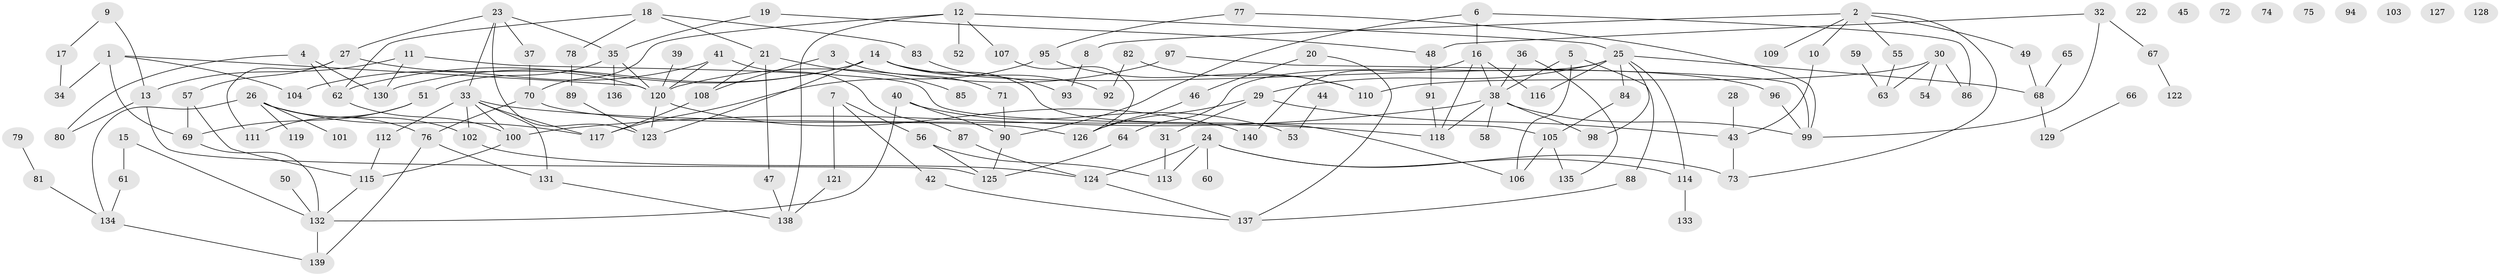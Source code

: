 // coarse degree distribution, {4: 0.12244897959183673, 6: 0.04081632653061224, 2: 0.24489795918367346, 3: 0.16326530612244897, 7: 0.02040816326530612, 5: 0.07142857142857142, 0: 0.09183673469387756, 8: 0.05102040816326531, 9: 0.02040816326530612, 1: 0.17346938775510204}
// Generated by graph-tools (version 1.1) at 2025/41/03/06/25 10:41:21]
// undirected, 140 vertices, 188 edges
graph export_dot {
graph [start="1"]
  node [color=gray90,style=filled];
  1;
  2;
  3;
  4;
  5;
  6;
  7;
  8;
  9;
  10;
  11;
  12;
  13;
  14;
  15;
  16;
  17;
  18;
  19;
  20;
  21;
  22;
  23;
  24;
  25;
  26;
  27;
  28;
  29;
  30;
  31;
  32;
  33;
  34;
  35;
  36;
  37;
  38;
  39;
  40;
  41;
  42;
  43;
  44;
  45;
  46;
  47;
  48;
  49;
  50;
  51;
  52;
  53;
  54;
  55;
  56;
  57;
  58;
  59;
  60;
  61;
  62;
  63;
  64;
  65;
  66;
  67;
  68;
  69;
  70;
  71;
  72;
  73;
  74;
  75;
  76;
  77;
  78;
  79;
  80;
  81;
  82;
  83;
  84;
  85;
  86;
  87;
  88;
  89;
  90;
  91;
  92;
  93;
  94;
  95;
  96;
  97;
  98;
  99;
  100;
  101;
  102;
  103;
  104;
  105;
  106;
  107;
  108;
  109;
  110;
  111;
  112;
  113;
  114;
  115;
  116;
  117;
  118;
  119;
  120;
  121;
  122;
  123;
  124;
  125;
  126;
  127;
  128;
  129;
  130;
  131;
  132;
  133;
  134;
  135;
  136;
  137;
  138;
  139;
  140;
  1 -- 34;
  1 -- 69;
  1 -- 104;
  1 -- 120;
  2 -- 8;
  2 -- 10;
  2 -- 49;
  2 -- 55;
  2 -- 73;
  2 -- 109;
  3 -- 71;
  3 -- 108;
  4 -- 62;
  4 -- 80;
  4 -- 130;
  5 -- 38;
  5 -- 88;
  5 -- 106;
  6 -- 16;
  6 -- 86;
  6 -- 90;
  7 -- 42;
  7 -- 56;
  7 -- 121;
  8 -- 93;
  9 -- 13;
  9 -- 17;
  10 -- 43;
  11 -- 13;
  11 -- 105;
  11 -- 130;
  12 -- 25;
  12 -- 52;
  12 -- 70;
  12 -- 107;
  12 -- 138;
  13 -- 80;
  13 -- 125;
  14 -- 62;
  14 -- 92;
  14 -- 96;
  14 -- 106;
  14 -- 123;
  14 -- 130;
  15 -- 61;
  15 -- 132;
  16 -- 38;
  16 -- 116;
  16 -- 118;
  16 -- 140;
  17 -- 34;
  18 -- 21;
  18 -- 62;
  18 -- 78;
  18 -- 83;
  19 -- 35;
  19 -- 48;
  20 -- 46;
  20 -- 137;
  21 -- 47;
  21 -- 85;
  21 -- 108;
  23 -- 27;
  23 -- 33;
  23 -- 35;
  23 -- 37;
  23 -- 123;
  24 -- 60;
  24 -- 73;
  24 -- 113;
  24 -- 114;
  24 -- 124;
  25 -- 29;
  25 -- 64;
  25 -- 68;
  25 -- 84;
  25 -- 98;
  25 -- 114;
  25 -- 116;
  26 -- 76;
  26 -- 101;
  26 -- 102;
  26 -- 117;
  26 -- 119;
  26 -- 134;
  27 -- 57;
  27 -- 111;
  27 -- 120;
  28 -- 43;
  29 -- 31;
  29 -- 43;
  29 -- 126;
  30 -- 54;
  30 -- 63;
  30 -- 86;
  30 -- 110;
  31 -- 113;
  32 -- 48;
  32 -- 67;
  32 -- 99;
  33 -- 100;
  33 -- 102;
  33 -- 112;
  33 -- 117;
  33 -- 118;
  33 -- 131;
  35 -- 51;
  35 -- 120;
  35 -- 136;
  36 -- 38;
  36 -- 135;
  37 -- 70;
  38 -- 58;
  38 -- 98;
  38 -- 99;
  38 -- 100;
  38 -- 118;
  39 -- 120;
  40 -- 53;
  40 -- 90;
  40 -- 132;
  41 -- 87;
  41 -- 104;
  41 -- 120;
  42 -- 137;
  43 -- 73;
  44 -- 53;
  46 -- 126;
  47 -- 138;
  48 -- 91;
  49 -- 68;
  50 -- 132;
  51 -- 69;
  51 -- 111;
  55 -- 63;
  56 -- 113;
  56 -- 125;
  57 -- 69;
  57 -- 115;
  59 -- 63;
  61 -- 134;
  62 -- 100;
  64 -- 125;
  65 -- 68;
  66 -- 129;
  67 -- 122;
  68 -- 129;
  69 -- 132;
  70 -- 76;
  70 -- 126;
  71 -- 90;
  76 -- 131;
  76 -- 139;
  77 -- 95;
  77 -- 99;
  78 -- 89;
  79 -- 81;
  81 -- 134;
  82 -- 92;
  82 -- 110;
  83 -- 93;
  84 -- 105;
  87 -- 124;
  88 -- 137;
  89 -- 123;
  90 -- 125;
  91 -- 118;
  95 -- 110;
  95 -- 117;
  96 -- 99;
  97 -- 99;
  97 -- 120;
  100 -- 115;
  102 -- 124;
  105 -- 106;
  105 -- 135;
  107 -- 126;
  108 -- 117;
  112 -- 115;
  114 -- 133;
  115 -- 132;
  120 -- 123;
  120 -- 140;
  121 -- 138;
  124 -- 137;
  131 -- 138;
  132 -- 139;
  134 -- 139;
}
